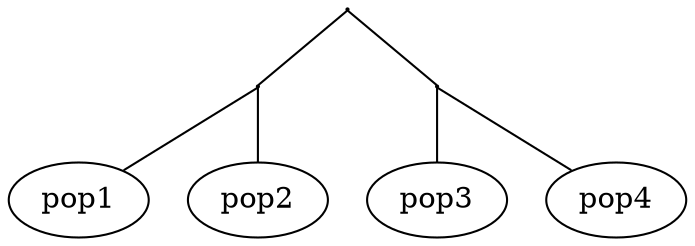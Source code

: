 digraph f4 {
  node [ shape =  oval ];
  edge [ dir = none ];

  pop5 [ label  = "", width  = 0, height = 0 ];
  pop6 [ label  = "", width  = 0, height = 0 ];
  pop7 [ label  = "", width  = 0, height = 0 ];

  
  pop7 -> pop6;
  pop7 -> pop5;

  pop6 -> pop3;
  pop6 -> pop4;

  pop5 -> pop1;
  pop5 -> pop2;

}